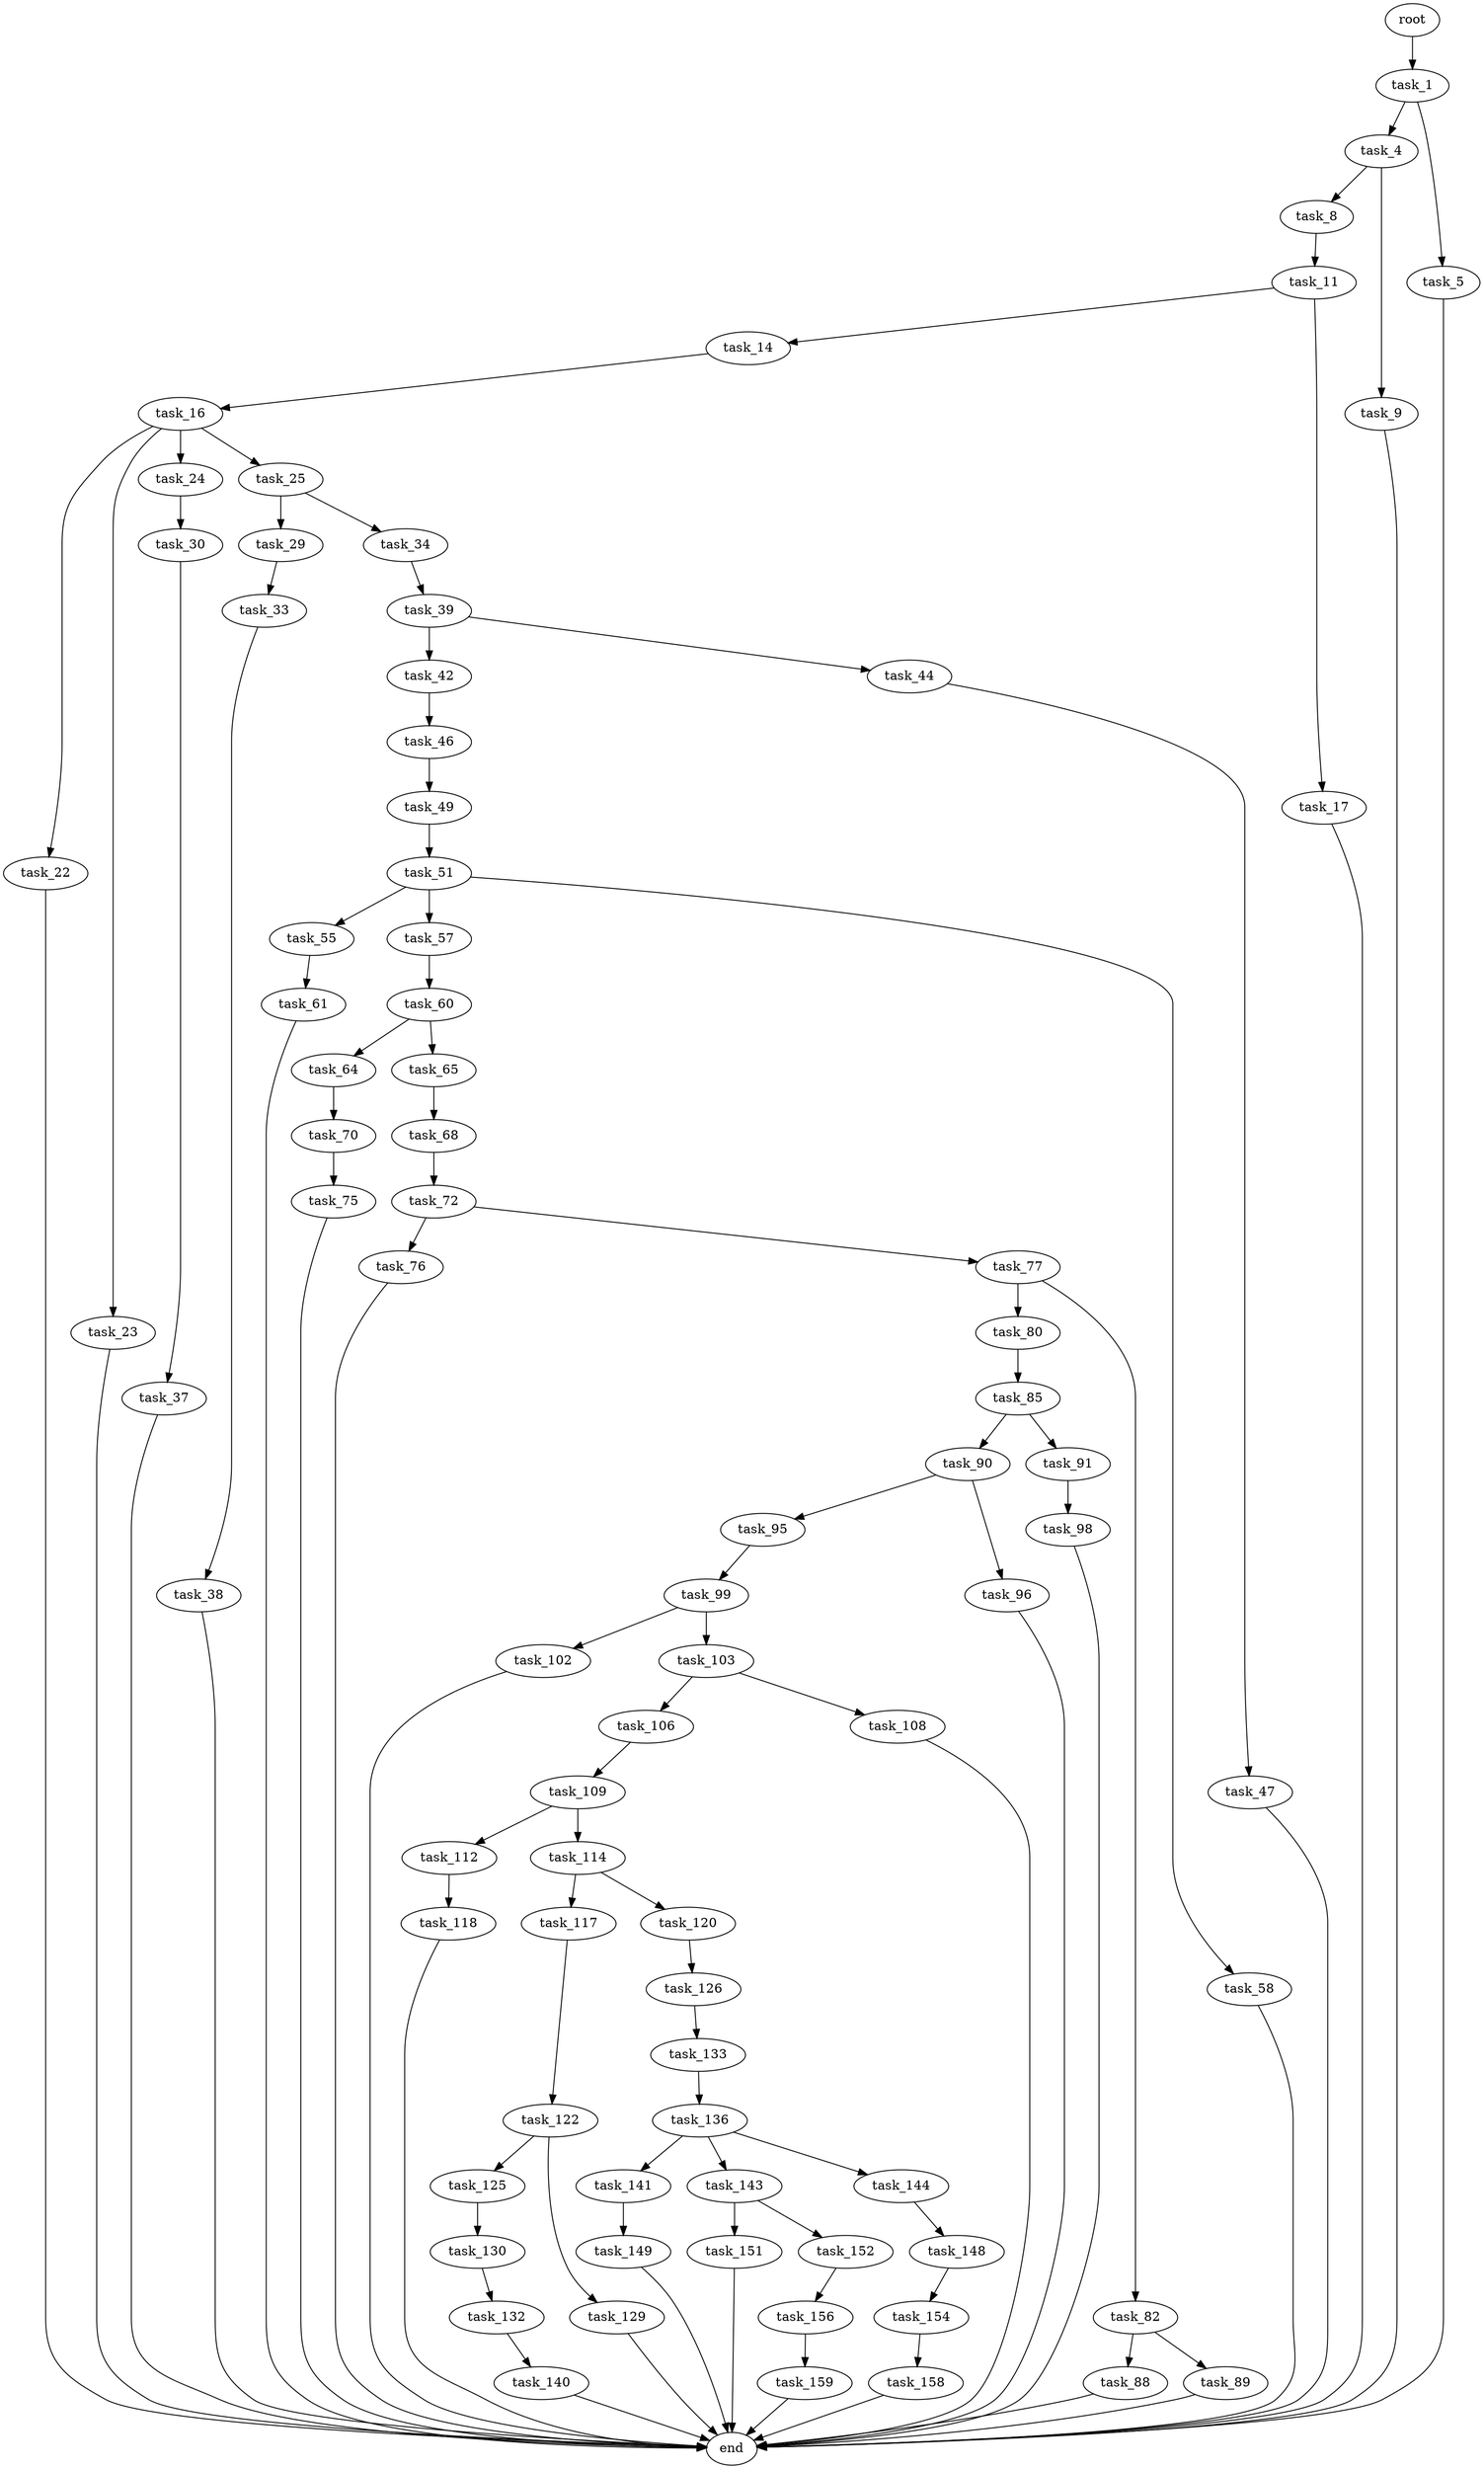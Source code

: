 digraph G {
  root [size="0.000000"];
  task_1 [size="1074889738217.000000"];
  task_4 [size="15469019418.000000"];
  task_5 [size="782757789696.000000"];
  task_8 [size="549755813888.000000"];
  task_9 [size="1267836347.000000"];
  end [size="0.000000"];
  task_11 [size="309142410572.000000"];
  task_14 [size="115940011842.000000"];
  task_17 [size="20203806500.000000"];
  task_16 [size="80617181505.000000"];
  task_22 [size="450885054544.000000"];
  task_23 [size="73497043416.000000"];
  task_24 [size="15898805338.000000"];
  task_25 [size="37445023784.000000"];
  task_30 [size="12141216920.000000"];
  task_29 [size="134217728000.000000"];
  task_34 [size="92245360135.000000"];
  task_33 [size="68719476736.000000"];
  task_37 [size="375678317906.000000"];
  task_38 [size="8589934592.000000"];
  task_39 [size="935290101453.000000"];
  task_42 [size="2225119114.000000"];
  task_44 [size="4600700112.000000"];
  task_46 [size="288133884897.000000"];
  task_47 [size="1073741824000.000000"];
  task_49 [size="368293445632.000000"];
  task_51 [size="339513000545.000000"];
  task_55 [size="1007316497872.000000"];
  task_57 [size="549755813888.000000"];
  task_58 [size="134217728000.000000"];
  task_61 [size="1950062194.000000"];
  task_60 [size="30425461812.000000"];
  task_64 [size="2313489824.000000"];
  task_65 [size="2588448022.000000"];
  task_70 [size="97564284432.000000"];
  task_68 [size="368293445632.000000"];
  task_72 [size="307003199480.000000"];
  task_75 [size="18655612858.000000"];
  task_76 [size="17621971451.000000"];
  task_77 [size="236825108847.000000"];
  task_80 [size="368293445632.000000"];
  task_82 [size="368293445632.000000"];
  task_85 [size="287138818467.000000"];
  task_88 [size="28991029248.000000"];
  task_89 [size="28991029248.000000"];
  task_90 [size="29934804994.000000"];
  task_91 [size="7004626756.000000"];
  task_95 [size="368293445632.000000"];
  task_96 [size="782757789696.000000"];
  task_98 [size="285581721.000000"];
  task_99 [size="17290078288.000000"];
  task_102 [size="368293445632.000000"];
  task_103 [size="10939950569.000000"];
  task_106 [size="24432408424.000000"];
  task_108 [size="30473885669.000000"];
  task_109 [size="407040417812.000000"];
  task_112 [size="1682609797.000000"];
  task_114 [size="87894926772.000000"];
  task_118 [size="18945446968.000000"];
  task_117 [size="438134798617.000000"];
  task_120 [size="433455704000.000000"];
  task_122 [size="43331731622.000000"];
  task_126 [size="1073741824000.000000"];
  task_125 [size="127716623569.000000"];
  task_129 [size="119725456786.000000"];
  task_130 [size="9841622773.000000"];
  task_133 [size="145257189284.000000"];
  task_132 [size="28991029248.000000"];
  task_140 [size="5893435972.000000"];
  task_136 [size="6960379602.000000"];
  task_141 [size="28991029248.000000"];
  task_143 [size="231928233984.000000"];
  task_144 [size="8589934592.000000"];
  task_149 [size="10978428978.000000"];
  task_151 [size="248595296985.000000"];
  task_152 [size="782757789696.000000"];
  task_148 [size="176453533724.000000"];
  task_154 [size="272154321301.000000"];
  task_156 [size="519459739290.000000"];
  task_158 [size="5123264830.000000"];
  task_159 [size="5702971166.000000"];

  root -> task_1 [size="1.000000"];
  task_1 -> task_4 [size="838860800.000000"];
  task_1 -> task_5 [size="838860800.000000"];
  task_4 -> task_8 [size="679477248.000000"];
  task_4 -> task_9 [size="679477248.000000"];
  task_5 -> end [size="1.000000"];
  task_8 -> task_11 [size="536870912.000000"];
  task_9 -> end [size="1.000000"];
  task_11 -> task_14 [size="679477248.000000"];
  task_11 -> task_17 [size="679477248.000000"];
  task_14 -> task_16 [size="209715200.000000"];
  task_17 -> end [size="1.000000"];
  task_16 -> task_22 [size="209715200.000000"];
  task_16 -> task_23 [size="209715200.000000"];
  task_16 -> task_24 [size="209715200.000000"];
  task_16 -> task_25 [size="209715200.000000"];
  task_22 -> end [size="1.000000"];
  task_23 -> end [size="1.000000"];
  task_24 -> task_30 [size="75497472.000000"];
  task_25 -> task_29 [size="679477248.000000"];
  task_25 -> task_34 [size="679477248.000000"];
  task_30 -> task_37 [size="33554432.000000"];
  task_29 -> task_33 [size="209715200.000000"];
  task_34 -> task_39 [size="209715200.000000"];
  task_33 -> task_38 [size="134217728.000000"];
  task_37 -> end [size="1.000000"];
  task_38 -> end [size="1.000000"];
  task_39 -> task_42 [size="679477248.000000"];
  task_39 -> task_44 [size="679477248.000000"];
  task_42 -> task_46 [size="134217728.000000"];
  task_44 -> task_47 [size="301989888.000000"];
  task_46 -> task_49 [size="209715200.000000"];
  task_47 -> end [size="1.000000"];
  task_49 -> task_51 [size="411041792.000000"];
  task_51 -> task_55 [size="301989888.000000"];
  task_51 -> task_57 [size="301989888.000000"];
  task_51 -> task_58 [size="301989888.000000"];
  task_55 -> task_61 [size="838860800.000000"];
  task_57 -> task_60 [size="536870912.000000"];
  task_58 -> end [size="1.000000"];
  task_61 -> end [size="1.000000"];
  task_60 -> task_64 [size="838860800.000000"];
  task_60 -> task_65 [size="838860800.000000"];
  task_64 -> task_70 [size="209715200.000000"];
  task_65 -> task_68 [size="75497472.000000"];
  task_70 -> task_75 [size="209715200.000000"];
  task_68 -> task_72 [size="411041792.000000"];
  task_72 -> task_76 [size="411041792.000000"];
  task_72 -> task_77 [size="411041792.000000"];
  task_75 -> end [size="1.000000"];
  task_76 -> end [size="1.000000"];
  task_77 -> task_80 [size="209715200.000000"];
  task_77 -> task_82 [size="209715200.000000"];
  task_80 -> task_85 [size="411041792.000000"];
  task_82 -> task_88 [size="411041792.000000"];
  task_82 -> task_89 [size="411041792.000000"];
  task_85 -> task_90 [size="209715200.000000"];
  task_85 -> task_91 [size="209715200.000000"];
  task_88 -> end [size="1.000000"];
  task_89 -> end [size="1.000000"];
  task_90 -> task_95 [size="75497472.000000"];
  task_90 -> task_96 [size="75497472.000000"];
  task_91 -> task_98 [size="134217728.000000"];
  task_95 -> task_99 [size="411041792.000000"];
  task_96 -> end [size="1.000000"];
  task_98 -> end [size="1.000000"];
  task_99 -> task_102 [size="411041792.000000"];
  task_99 -> task_103 [size="411041792.000000"];
  task_102 -> end [size="1.000000"];
  task_103 -> task_106 [size="301989888.000000"];
  task_103 -> task_108 [size="301989888.000000"];
  task_106 -> task_109 [size="679477248.000000"];
  task_108 -> end [size="1.000000"];
  task_109 -> task_112 [size="679477248.000000"];
  task_109 -> task_114 [size="679477248.000000"];
  task_112 -> task_118 [size="134217728.000000"];
  task_114 -> task_117 [size="75497472.000000"];
  task_114 -> task_120 [size="75497472.000000"];
  task_118 -> end [size="1.000000"];
  task_117 -> task_122 [size="411041792.000000"];
  task_120 -> task_126 [size="679477248.000000"];
  task_122 -> task_125 [size="33554432.000000"];
  task_122 -> task_129 [size="33554432.000000"];
  task_126 -> task_133 [size="838860800.000000"];
  task_125 -> task_130 [size="301989888.000000"];
  task_129 -> end [size="1.000000"];
  task_130 -> task_132 [size="209715200.000000"];
  task_133 -> task_136 [size="301989888.000000"];
  task_132 -> task_140 [size="75497472.000000"];
  task_140 -> end [size="1.000000"];
  task_136 -> task_141 [size="209715200.000000"];
  task_136 -> task_143 [size="209715200.000000"];
  task_136 -> task_144 [size="209715200.000000"];
  task_141 -> task_149 [size="75497472.000000"];
  task_143 -> task_151 [size="301989888.000000"];
  task_143 -> task_152 [size="301989888.000000"];
  task_144 -> task_148 [size="33554432.000000"];
  task_149 -> end [size="1.000000"];
  task_151 -> end [size="1.000000"];
  task_152 -> task_156 [size="679477248.000000"];
  task_148 -> task_154 [size="536870912.000000"];
  task_154 -> task_158 [size="301989888.000000"];
  task_156 -> task_159 [size="411041792.000000"];
  task_158 -> end [size="1.000000"];
  task_159 -> end [size="1.000000"];
}
